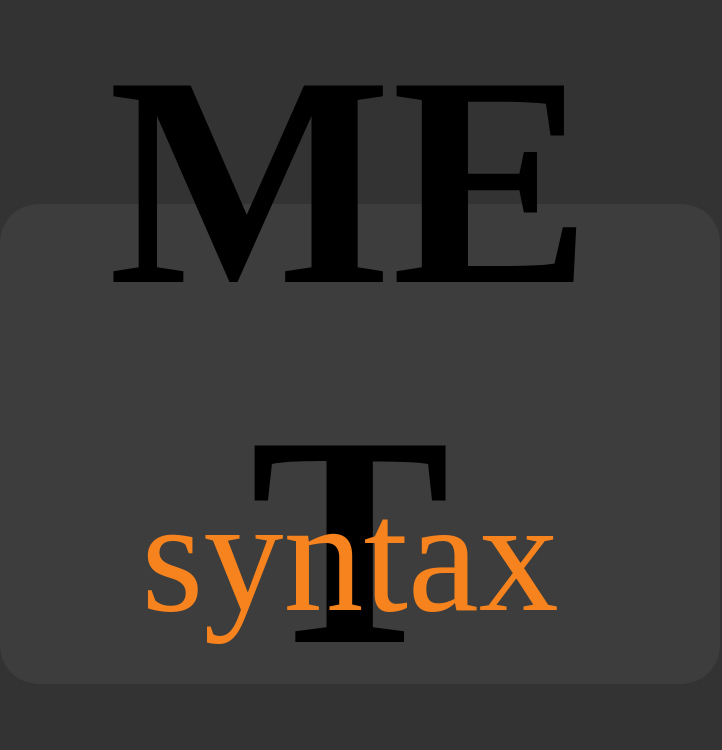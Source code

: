 <mxfile version="15.7.0" type="device"><diagram id="Kc_sPxgIc09RA90O9PTr" name="Page-1"><mxGraphModel dx="1006" dy="677" grid="1" gridSize="10" guides="1" tooltips="1" connect="1" arrows="1" fold="1" page="1" pageScale="1" pageWidth="850" pageHeight="1100" background="#333333" math="0" shadow="0"><root><mxCell id="0"/><mxCell id="1" parent="0"/><mxCell id="4" value="" style="rounded=1;whiteSpace=wrap;html=1;strokeColor=none;fillColor=#FFFFFF;opacity=5;shadow=0;arcSize=8;" parent="1" vertex="1"><mxGeometry x="250" y="200" width="360" height="240" as="geometry"/></mxCell><mxCell id="2" value="&lt;font face=&quot;Telex&quot; data-font-src=&quot;https://fonts.googleapis.com/css?family=Telex&quot;&gt;&lt;b&gt;&lt;span style=&quot;font-size: 150px&quot;&gt;ME&lt;/span&gt;&lt;font style=&quot;font-size: 35px&quot;&gt; &lt;/font&gt;&lt;span style=&quot;font-size: 150px&quot;&gt;T&lt;/span&gt;&lt;/b&gt;&lt;br&gt;&lt;br&gt;&lt;/font&gt;" style="text;html=1;strokeColor=none;align=center;verticalAlign=middle;whiteSpace=wrap;rounded=0;" parent="1" vertex="1"><mxGeometry x="260" y="200" width="330" height="170" as="geometry"/></mxCell><mxCell id="5" value="&lt;font face=&quot;Telex&quot; data-font-src=&quot;https://fonts.googleapis.com/css?family=Telex&quot;&gt;&lt;font style=&quot;font-size: 80px&quot; color=&quot;#f6831d&quot;&gt;syntax&lt;/font&gt;&lt;br&gt;&lt;/font&gt;" style="text;html=1;strokeColor=none;align=center;verticalAlign=middle;whiteSpace=wrap;rounded=0;" parent="1" vertex="1"><mxGeometry x="260" y="290" width="330" height="170" as="geometry"/></mxCell></root></mxGraphModel></diagram></mxfile>